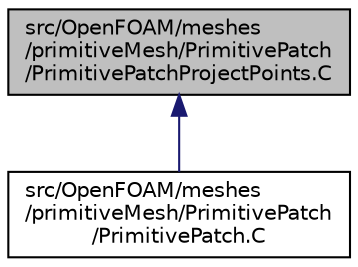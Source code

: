 digraph "src/OpenFOAM/meshes/primitiveMesh/PrimitivePatch/PrimitivePatchProjectPoints.C"
{
  bgcolor="transparent";
  edge [fontname="Helvetica",fontsize="10",labelfontname="Helvetica",labelfontsize="10"];
  node [fontname="Helvetica",fontsize="10",shape=record];
  Node1 [label="src/OpenFOAM/meshes\l/primitiveMesh/PrimitivePatch\l/PrimitivePatchProjectPoints.C",height=0.2,width=0.4,color="black", fillcolor="grey75", style="filled", fontcolor="black"];
  Node1 -> Node2 [dir="back",color="midnightblue",fontsize="10",style="solid",fontname="Helvetica"];
  Node2 [label="src/OpenFOAM/meshes\l/primitiveMesh/PrimitivePatch\l/PrimitivePatch.C",height=0.2,width=0.4,color="black",URL="$a08912.html"];
}
